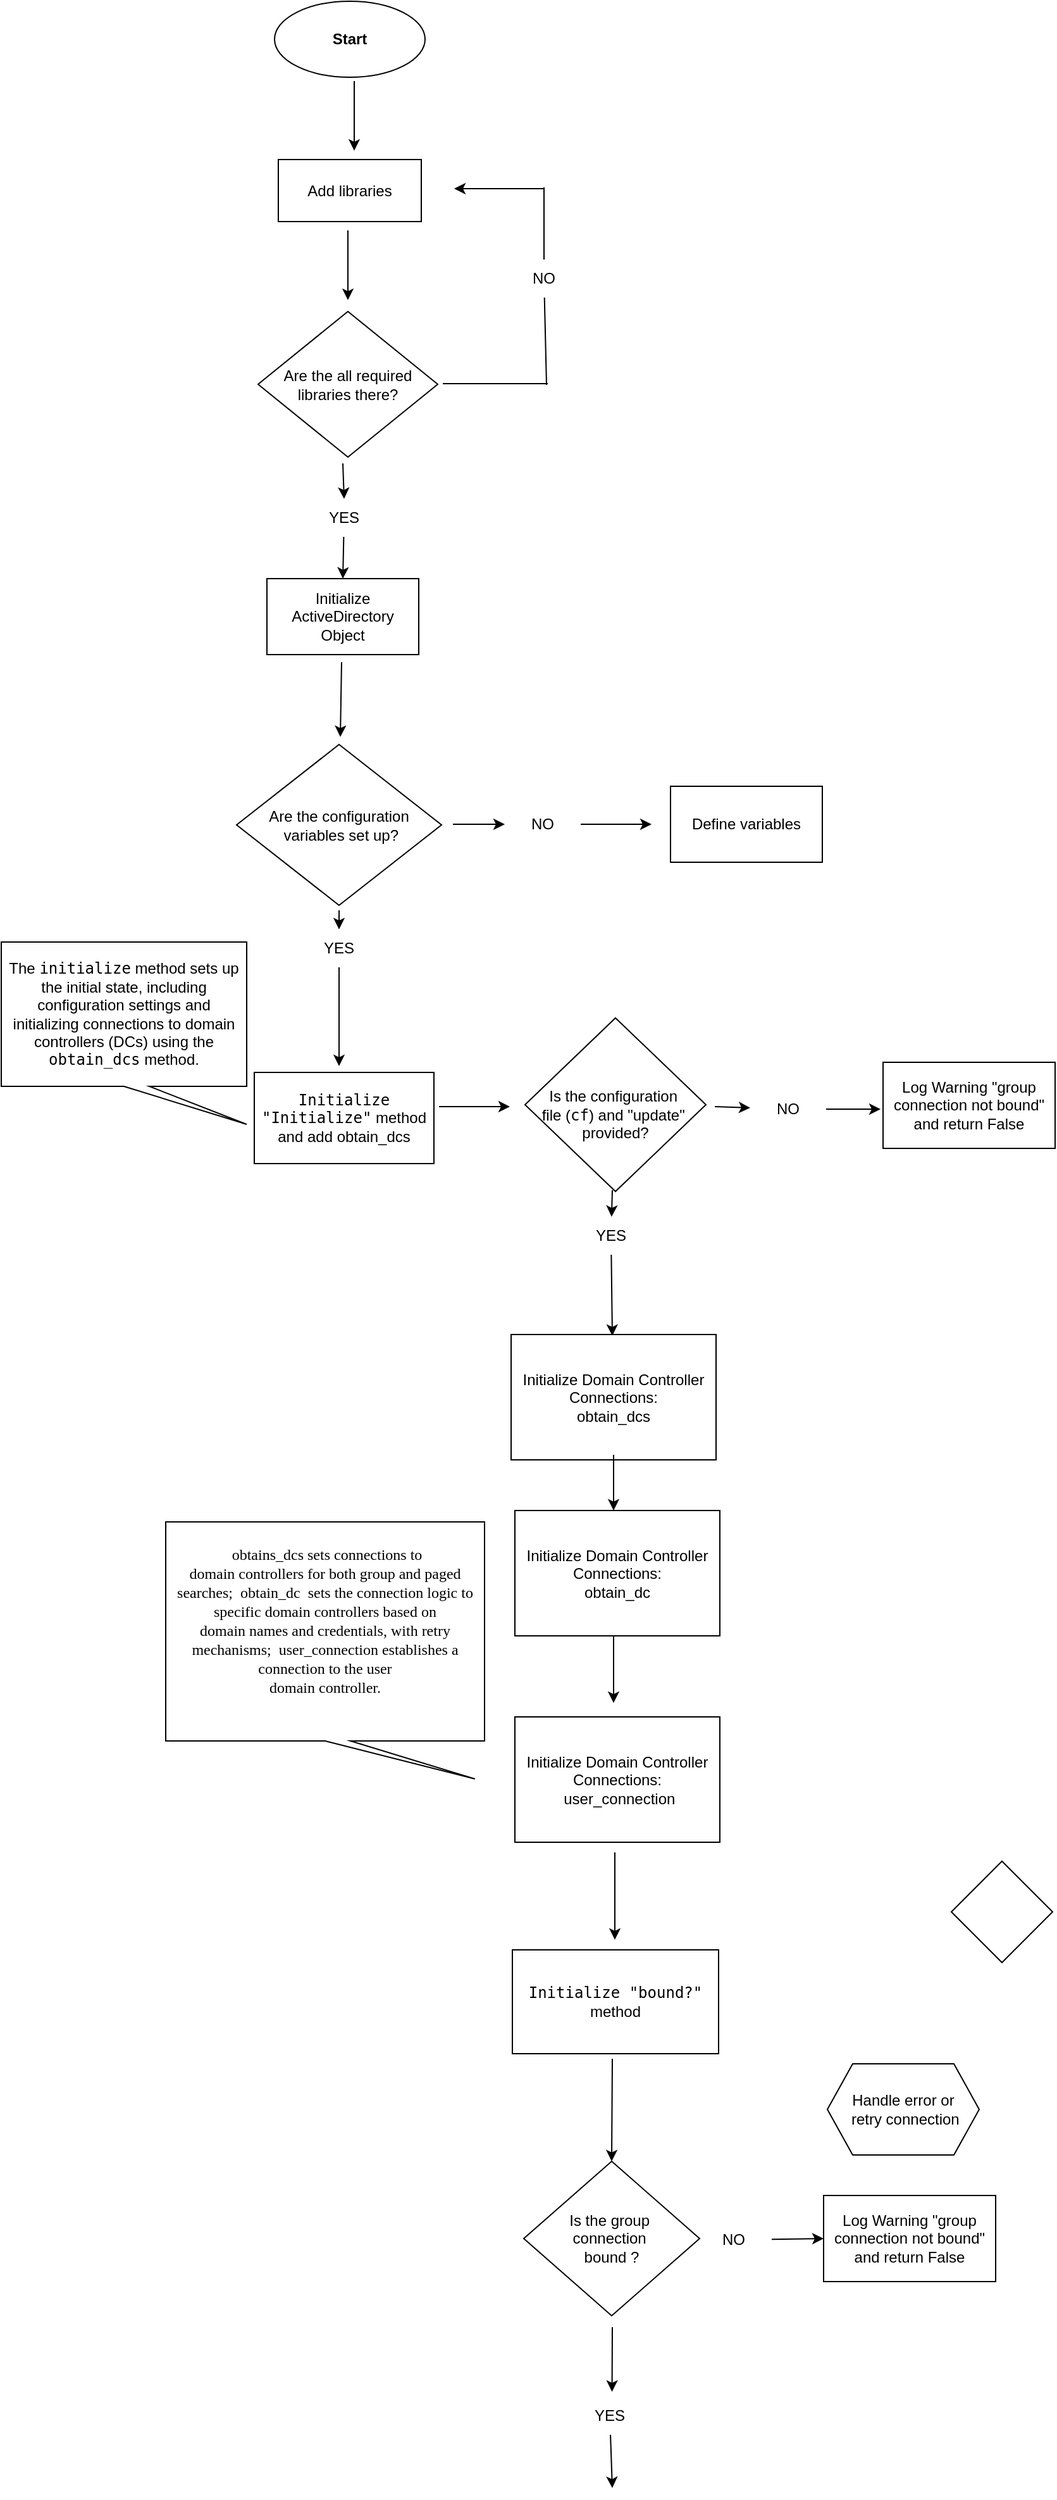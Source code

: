 <mxfile version="24.6.2" type="github">
  <diagram name="Page-1" id="nrMohRXkfmWptk8Ia3cE">
    <mxGraphModel dx="3600" dy="2730" grid="1" gridSize="1" guides="1" tooltips="1" connect="1" arrows="1" fold="1" page="1" pageScale="1" pageWidth="850" pageHeight="1100" math="0" shadow="0">
      <root>
        <mxCell id="0" />
        <mxCell id="1" parent="0" />
        <mxCell id="9EuuWl_7FSERNrRJokhg-1" value="Start" style="ellipse;whiteSpace=wrap;html=1;fontStyle=1" parent="1" vertex="1">
          <mxGeometry x="-1662" y="-2192" width="119" height="60" as="geometry" />
        </mxCell>
        <mxCell id="v-x-NIrhz4WuDyH8p8N3-1" value="Are the all required libraries there?" style="rhombus;whiteSpace=wrap;html=1;" vertex="1" parent="1">
          <mxGeometry x="-1675" y="-1947" width="142" height="115" as="geometry" />
        </mxCell>
        <mxCell id="v-x-NIrhz4WuDyH8p8N3-3" value="" style="endArrow=classic;html=1;rounded=0;" edge="1" parent="1">
          <mxGeometry width="50" height="50" relative="1" as="geometry">
            <mxPoint x="-1599" y="-2129" as="sourcePoint" />
            <mxPoint x="-1599" y="-2074" as="targetPoint" />
          </mxGeometry>
        </mxCell>
        <mxCell id="v-x-NIrhz4WuDyH8p8N3-6" value="Add libraries" style="rounded=0;whiteSpace=wrap;html=1;" vertex="1" parent="1">
          <mxGeometry x="-1659" y="-2067" width="113" height="49" as="geometry" />
        </mxCell>
        <mxCell id="v-x-NIrhz4WuDyH8p8N3-7" value="" style="endArrow=classic;html=1;rounded=0;" edge="1" parent="1">
          <mxGeometry width="50" height="50" relative="1" as="geometry">
            <mxPoint x="-1604" y="-2011" as="sourcePoint" />
            <mxPoint x="-1604" y="-1956" as="targetPoint" />
          </mxGeometry>
        </mxCell>
        <mxCell id="v-x-NIrhz4WuDyH8p8N3-11" value="" style="endArrow=none;html=1;rounded=0;" edge="1" parent="1">
          <mxGeometry width="50" height="50" relative="1" as="geometry">
            <mxPoint x="-1529" y="-1890" as="sourcePoint" />
            <mxPoint x="-1446" y="-1890" as="targetPoint" />
          </mxGeometry>
        </mxCell>
        <mxCell id="v-x-NIrhz4WuDyH8p8N3-12" value="" style="endArrow=none;html=1;rounded=0;" edge="1" parent="1" source="v-x-NIrhz4WuDyH8p8N3-10">
          <mxGeometry width="50" height="50" relative="1" as="geometry">
            <mxPoint x="-1447" y="-1889" as="sourcePoint" />
            <mxPoint x="-1449" y="-2045" as="targetPoint" />
          </mxGeometry>
        </mxCell>
        <mxCell id="v-x-NIrhz4WuDyH8p8N3-13" value="" style="endArrow=classic;html=1;rounded=0;" edge="1" parent="1">
          <mxGeometry width="50" height="50" relative="1" as="geometry">
            <mxPoint x="-1449" y="-2044" as="sourcePoint" />
            <mxPoint x="-1520" y="-2044" as="targetPoint" />
          </mxGeometry>
        </mxCell>
        <mxCell id="v-x-NIrhz4WuDyH8p8N3-14" value="Initialize ActiveDirectory Object" style="rounded=0;whiteSpace=wrap;html=1;" vertex="1" parent="1">
          <mxGeometry x="-1668" y="-1736" width="120" height="60" as="geometry" />
        </mxCell>
        <mxCell id="v-x-NIrhz4WuDyH8p8N3-15" value="" style="endArrow=classic;html=1;rounded=0;entryX=0.5;entryY=0;entryDx=0;entryDy=0;" edge="1" parent="1" source="v-x-NIrhz4WuDyH8p8N3-18" target="v-x-NIrhz4WuDyH8p8N3-14">
          <mxGeometry width="50" height="50" relative="1" as="geometry">
            <mxPoint x="-1608" y="-1827" as="sourcePoint" />
            <mxPoint x="-1608" y="-1772" as="targetPoint" />
          </mxGeometry>
        </mxCell>
        <mxCell id="v-x-NIrhz4WuDyH8p8N3-17" value="" style="endArrow=none;html=1;rounded=0;" edge="1" parent="1" target="v-x-NIrhz4WuDyH8p8N3-10">
          <mxGeometry width="50" height="50" relative="1" as="geometry">
            <mxPoint x="-1447" y="-1889" as="sourcePoint" />
            <mxPoint x="-1449" y="-2045" as="targetPoint" />
          </mxGeometry>
        </mxCell>
        <mxCell id="v-x-NIrhz4WuDyH8p8N3-10" value="NO" style="text;html=1;align=center;verticalAlign=middle;whiteSpace=wrap;rounded=0;" vertex="1" parent="1">
          <mxGeometry x="-1479" y="-1988" width="60" height="30" as="geometry" />
        </mxCell>
        <mxCell id="v-x-NIrhz4WuDyH8p8N3-20" value="" style="endArrow=classic;html=1;rounded=0;entryX=0.5;entryY=0;entryDx=0;entryDy=0;" edge="1" parent="1" target="v-x-NIrhz4WuDyH8p8N3-18">
          <mxGeometry width="50" height="50" relative="1" as="geometry">
            <mxPoint x="-1608" y="-1827" as="sourcePoint" />
            <mxPoint x="-1608" y="-1736" as="targetPoint" />
          </mxGeometry>
        </mxCell>
        <mxCell id="v-x-NIrhz4WuDyH8p8N3-18" value="YES" style="text;html=1;align=center;verticalAlign=middle;whiteSpace=wrap;rounded=0;" vertex="1" parent="1">
          <mxGeometry x="-1637" y="-1799" width="60" height="30" as="geometry" />
        </mxCell>
        <mxCell id="v-x-NIrhz4WuDyH8p8N3-21" value="&lt;div&gt;Are the configuration&lt;/div&gt;&lt;div&gt;&amp;nbsp;variables set up? &lt;/div&gt;" style="rhombus;whiteSpace=wrap;html=1;" vertex="1" parent="1">
          <mxGeometry x="-1692" y="-1605" width="162" height="127" as="geometry" />
        </mxCell>
        <mxCell id="v-x-NIrhz4WuDyH8p8N3-22" value="" style="endArrow=classic;html=1;rounded=0;" edge="1" parent="1">
          <mxGeometry width="50" height="50" relative="1" as="geometry">
            <mxPoint x="-1609" y="-1670" as="sourcePoint" />
            <mxPoint x="-1610" y="-1611" as="targetPoint" />
          </mxGeometry>
        </mxCell>
        <mxCell id="v-x-NIrhz4WuDyH8p8N3-23" value="" style="endArrow=classic;html=1;rounded=0;" edge="1" parent="1" source="v-x-NIrhz4WuDyH8p8N3-25">
          <mxGeometry width="50" height="50" relative="1" as="geometry">
            <mxPoint x="-1521" y="-1542" as="sourcePoint" />
            <mxPoint x="-1364" y="-1542" as="targetPoint" />
          </mxGeometry>
        </mxCell>
        <mxCell id="v-x-NIrhz4WuDyH8p8N3-24" value="" style="endArrow=classic;html=1;rounded=0;" edge="1" parent="1" source="v-x-NIrhz4WuDyH8p8N3-29">
          <mxGeometry width="50" height="50" relative="1" as="geometry">
            <mxPoint x="-1611" y="-1474" as="sourcePoint" />
            <mxPoint x="-1611" y="-1351" as="targetPoint" />
          </mxGeometry>
        </mxCell>
        <mxCell id="v-x-NIrhz4WuDyH8p8N3-28" value="" style="endArrow=classic;html=1;rounded=0;" edge="1" parent="1" target="v-x-NIrhz4WuDyH8p8N3-25">
          <mxGeometry width="50" height="50" relative="1" as="geometry">
            <mxPoint x="-1521" y="-1542" as="sourcePoint" />
            <mxPoint x="-1364" y="-1542" as="targetPoint" />
          </mxGeometry>
        </mxCell>
        <mxCell id="v-x-NIrhz4WuDyH8p8N3-25" value="NO" style="text;html=1;align=center;verticalAlign=middle;whiteSpace=wrap;rounded=0;" vertex="1" parent="1">
          <mxGeometry x="-1480" y="-1557" width="60" height="30" as="geometry" />
        </mxCell>
        <mxCell id="v-x-NIrhz4WuDyH8p8N3-31" value="" style="endArrow=classic;html=1;rounded=0;" edge="1" parent="1" target="v-x-NIrhz4WuDyH8p8N3-29">
          <mxGeometry width="50" height="50" relative="1" as="geometry">
            <mxPoint x="-1611" y="-1474" as="sourcePoint" />
            <mxPoint x="-1611" y="-1351" as="targetPoint" />
          </mxGeometry>
        </mxCell>
        <mxCell id="v-x-NIrhz4WuDyH8p8N3-29" value="YES" style="text;html=1;align=center;verticalAlign=middle;whiteSpace=wrap;rounded=0;" vertex="1" parent="1">
          <mxGeometry x="-1641" y="-1459" width="60" height="30" as="geometry" />
        </mxCell>
        <mxCell id="v-x-NIrhz4WuDyH8p8N3-32" value="Define variables" style="rounded=0;whiteSpace=wrap;html=1;" vertex="1" parent="1">
          <mxGeometry x="-1349" y="-1572" width="120" height="60" as="geometry" />
        </mxCell>
        <mxCell id="v-x-NIrhz4WuDyH8p8N3-35" value="" style="endArrow=classic;html=1;rounded=0;" edge="1" parent="1">
          <mxGeometry width="50" height="50" relative="1" as="geometry">
            <mxPoint x="-1532" y="-1319" as="sourcePoint" />
            <mxPoint x="-1476" y="-1319" as="targetPoint" />
          </mxGeometry>
        </mxCell>
        <mxCell id="v-x-NIrhz4WuDyH8p8N3-36" value="" style="endArrow=classic;html=1;rounded=0;" edge="1" parent="1" source="v-x-NIrhz4WuDyH8p8N3-38">
          <mxGeometry width="50" height="50" relative="1" as="geometry">
            <mxPoint x="-1312" y="-1319" as="sourcePoint" />
            <mxPoint x="-1183" y="-1317" as="targetPoint" />
          </mxGeometry>
        </mxCell>
        <mxCell id="v-x-NIrhz4WuDyH8p8N3-37" value="" style="endArrow=classic;html=1;rounded=0;" edge="1" parent="1" source="v-x-NIrhz4WuDyH8p8N3-41">
          <mxGeometry width="50" height="50" relative="1" as="geometry">
            <mxPoint x="-1395" y="-1253" as="sourcePoint" />
            <mxPoint x="-1395" y="-1138" as="targetPoint" />
          </mxGeometry>
        </mxCell>
        <mxCell id="v-x-NIrhz4WuDyH8p8N3-39" value="" style="endArrow=classic;html=1;rounded=0;" edge="1" parent="1" target="v-x-NIrhz4WuDyH8p8N3-38">
          <mxGeometry width="50" height="50" relative="1" as="geometry">
            <mxPoint x="-1314" y="-1319" as="sourcePoint" />
            <mxPoint x="-1183" y="-1319" as="targetPoint" />
          </mxGeometry>
        </mxCell>
        <mxCell id="v-x-NIrhz4WuDyH8p8N3-38" value="NO" style="text;html=1;align=center;verticalAlign=middle;whiteSpace=wrap;rounded=0;" vertex="1" parent="1">
          <mxGeometry x="-1286" y="-1332" width="60" height="30" as="geometry" />
        </mxCell>
        <mxCell id="v-x-NIrhz4WuDyH8p8N3-42" value="" style="endArrow=classic;html=1;rounded=0;" edge="1" parent="1" target="v-x-NIrhz4WuDyH8p8N3-41">
          <mxGeometry width="50" height="50" relative="1" as="geometry">
            <mxPoint x="-1395" y="-1253" as="sourcePoint" />
            <mxPoint x="-1395" y="-1138" as="targetPoint" />
          </mxGeometry>
        </mxCell>
        <mxCell id="v-x-NIrhz4WuDyH8p8N3-41" value="YES" style="text;html=1;align=center;verticalAlign=middle;whiteSpace=wrap;rounded=0;" vertex="1" parent="1">
          <mxGeometry x="-1426" y="-1232" width="60" height="30" as="geometry" />
        </mxCell>
        <mxCell id="v-x-NIrhz4WuDyH8p8N3-43" value="Log Warning &quot;group connection               not bound&quot; and return False " style="rounded=0;whiteSpace=wrap;html=1;" vertex="1" parent="1">
          <mxGeometry x="-1181" y="-1354" width="136" height="68" as="geometry" />
        </mxCell>
        <mxCell id="v-x-NIrhz4WuDyH8p8N3-44" value="&lt;div&gt;Initialize Domain Controller Connections:&lt;/div&gt;&lt;div&gt;obtain_dcs&lt;br&gt;&lt;/div&gt;" style="rounded=0;whiteSpace=wrap;html=1;" vertex="1" parent="1">
          <mxGeometry x="-1475" y="-1139" width="162" height="99" as="geometry" />
        </mxCell>
        <mxCell id="v-x-NIrhz4WuDyH8p8N3-45" value="&lt;div&gt;Handle error or&lt;/div&gt;&lt;div&gt;&amp;nbsp;retry connection&lt;/div&gt;" style="shape=hexagon;perimeter=hexagonPerimeter2;whiteSpace=wrap;html=1;fixedSize=1;" vertex="1" parent="1">
          <mxGeometry x="-1225" y="-563" width="120" height="72" as="geometry" />
        </mxCell>
        <mxCell id="v-x-NIrhz4WuDyH8p8N3-46" value="&lt;code&gt;Initialize &quot;Initialize&quot;&lt;/code&gt; method and add obtain_dcs" style="rounded=0;whiteSpace=wrap;html=1;" vertex="1" parent="1">
          <mxGeometry x="-1678" y="-1346" width="142" height="72" as="geometry" />
        </mxCell>
        <mxCell id="v-x-NIrhz4WuDyH8p8N3-47" value="&lt;div&gt;Is the group&amp;nbsp;&lt;/div&gt;&lt;div&gt;connection&amp;nbsp;&lt;/div&gt;&lt;div&gt;bound ?&lt;/div&gt;" style="rhombus;whiteSpace=wrap;html=1;" vertex="1" parent="1">
          <mxGeometry x="-1465" y="-486" width="139" height="122" as="geometry" />
        </mxCell>
        <mxCell id="v-x-NIrhz4WuDyH8p8N3-48" value="&lt;br&gt;&lt;div&gt;Is the configuration&amp;nbsp;&lt;/div&gt;&lt;div&gt;file (&lt;code&gt;cf&lt;/code&gt;) and &quot;update&quot;&amp;nbsp; provided?&lt;/div&gt;" style="rhombus;whiteSpace=wrap;html=1;" vertex="1" parent="1">
          <mxGeometry x="-1464" y="-1389" width="143" height="137" as="geometry" />
        </mxCell>
        <mxCell id="v-x-NIrhz4WuDyH8p8N3-52" value="Log Warning &quot;group connection               not bound&quot; and return False " style="rounded=0;whiteSpace=wrap;html=1;" vertex="1" parent="1">
          <mxGeometry x="-1228" y="-459" width="136" height="68" as="geometry" />
        </mxCell>
        <mxCell id="v-x-NIrhz4WuDyH8p8N3-53" value="" style="endArrow=classic;html=1;rounded=0;entryX=0.5;entryY=0;entryDx=0;entryDy=0;" edge="1" parent="1" target="v-x-NIrhz4WuDyH8p8N3-47">
          <mxGeometry width="50" height="50" relative="1" as="geometry">
            <mxPoint x="-1395" y="-567" as="sourcePoint" />
            <mxPoint x="-1391" y="-977" as="targetPoint" />
          </mxGeometry>
        </mxCell>
        <mxCell id="v-x-NIrhz4WuDyH8p8N3-55" value="" style="endArrow=classic;html=1;rounded=0;" edge="1" parent="1" source="v-x-NIrhz4WuDyH8p8N3-59">
          <mxGeometry width="50" height="50" relative="1" as="geometry">
            <mxPoint x="-1391" y="-835" as="sourcePoint" />
            <mxPoint x="-1395" y="-228" as="targetPoint" />
          </mxGeometry>
        </mxCell>
        <mxCell id="v-x-NIrhz4WuDyH8p8N3-56" value="" style="endArrow=classic;html=1;rounded=0;entryX=0;entryY=0.5;entryDx=0;entryDy=0;" edge="1" parent="1" source="v-x-NIrhz4WuDyH8p8N3-57" target="v-x-NIrhz4WuDyH8p8N3-52">
          <mxGeometry width="50" height="50" relative="1" as="geometry">
            <mxPoint x="-1317" y="-895" as="sourcePoint" />
            <mxPoint x="-1245" y="-895" as="targetPoint" />
          </mxGeometry>
        </mxCell>
        <mxCell id="v-x-NIrhz4WuDyH8p8N3-58" value="" style="endArrow=classic;html=1;rounded=0;" edge="1" parent="1">
          <mxGeometry width="50" height="50" relative="1" as="geometry">
            <mxPoint x="-1394" y="-902" as="sourcePoint" />
            <mxPoint x="-1394" y="-848" as="targetPoint" />
          </mxGeometry>
        </mxCell>
        <mxCell id="v-x-NIrhz4WuDyH8p8N3-57" value="NO" style="text;html=1;align=center;verticalAlign=middle;whiteSpace=wrap;rounded=0;" vertex="1" parent="1">
          <mxGeometry x="-1329" y="-439" width="60" height="30" as="geometry" />
        </mxCell>
        <mxCell id="v-x-NIrhz4WuDyH8p8N3-60" value="" style="endArrow=classic;html=1;rounded=0;" edge="1" parent="1">
          <mxGeometry width="50" height="50" relative="1" as="geometry">
            <mxPoint x="-1395" y="-355" as="sourcePoint" />
            <mxPoint x="-1395.228" y="-304" as="targetPoint" />
          </mxGeometry>
        </mxCell>
        <mxCell id="v-x-NIrhz4WuDyH8p8N3-59" value="YES" style="text;html=1;align=center;verticalAlign=middle;whiteSpace=wrap;rounded=0;" vertex="1" parent="1">
          <mxGeometry x="-1427" y="-300" width="60" height="30" as="geometry" />
        </mxCell>
        <mxCell id="v-x-NIrhz4WuDyH8p8N3-61" value="&lt;code&gt;Initialize &quot;bound?&quot;&lt;/code&gt; method " style="rounded=0;whiteSpace=wrap;html=1;" vertex="1" parent="1">
          <mxGeometry x="-1474" y="-653" width="163" height="82" as="geometry" />
        </mxCell>
        <mxCell id="v-x-NIrhz4WuDyH8p8N3-62" value="" style="rhombus;whiteSpace=wrap;html=1;" vertex="1" parent="1">
          <mxGeometry x="-1127" y="-723" width="80" height="80" as="geometry" />
        </mxCell>
        <mxCell id="v-x-NIrhz4WuDyH8p8N3-64" value="&lt;p style=&quot;margin-bottom: 0in; line-height: normal;&quot; class=&quot;MsoListParagraphCxSpFirst&quot;&gt;&lt;font face=&quot;Times New Roman&quot; style=&quot;font-size: 12px;&quot;&gt;&lt;span style=&quot;mso-spacerun:yes&quot;&gt;&amp;nbsp;&lt;/span&gt;obtains_dcs sets connections to&lt;br&gt;&lt;/font&gt;&lt;font face=&quot;Ow1QU9wGXKOwq4E5nagK&quot; style=&quot;font-size: 12px;&quot;&gt;domain controllers for both group and paged searches;&amp;nbsp; obtain_dc&amp;nbsp; sets the connection logic to specific domain controllers based on&lt;/font&gt;&lt;br&gt;&lt;font face=&quot;Ow1QU9wGXKOwq4E5nagK&quot; style=&quot;font-size: 12px;&quot;&gt;domain names and credentials, with retry mechanisms;&amp;nbsp; &lt;span style=&quot;line-height: 115%;&quot;&gt;user_connection&lt;/span&gt; establishes a connection to the user&lt;br&gt;domain controller.&lt;/font&gt;&lt;/p&gt;&lt;br&gt;&lt;div&gt;&lt;br&gt;&lt;/div&gt;" style="shape=callout;whiteSpace=wrap;html=1;perimeter=calloutPerimeter;position2=0.97;" vertex="1" parent="1">
          <mxGeometry x="-1748" y="-991" width="252" height="203" as="geometry" />
        </mxCell>
        <mxCell id="v-x-NIrhz4WuDyH8p8N3-65" value="&lt;div&gt;Initialize Domain Controller Connections:&lt;/div&gt;&lt;div&gt;obtain_dc&lt;br&gt;&lt;/div&gt;" style="rounded=0;whiteSpace=wrap;html=1;" vertex="1" parent="1">
          <mxGeometry x="-1472" y="-1000" width="162" height="99" as="geometry" />
        </mxCell>
        <mxCell id="v-x-NIrhz4WuDyH8p8N3-66" value="&lt;div&gt;Initialize Domain Controller Connections:&lt;/div&gt;&lt;div&gt;&amp;nbsp;user_connection&lt;/div&gt;" style="rounded=0;whiteSpace=wrap;html=1;" vertex="1" parent="1">
          <mxGeometry x="-1472" y="-837" width="162" height="99" as="geometry" />
        </mxCell>
        <mxCell id="v-x-NIrhz4WuDyH8p8N3-69" value="" style="endArrow=classic;html=1;rounded=0;" edge="1" parent="1">
          <mxGeometry width="50" height="50" relative="1" as="geometry">
            <mxPoint x="-1393" y="-730" as="sourcePoint" />
            <mxPoint x="-1393" y="-661" as="targetPoint" />
          </mxGeometry>
        </mxCell>
        <mxCell id="v-x-NIrhz4WuDyH8p8N3-70" value="" style="endArrow=classic;html=1;rounded=0;" edge="1" parent="1">
          <mxGeometry width="50" height="50" relative="1" as="geometry">
            <mxPoint x="-1394" y="-1044" as="sourcePoint" />
            <mxPoint x="-1394" y="-1000" as="targetPoint" />
          </mxGeometry>
        </mxCell>
        <mxCell id="v-x-NIrhz4WuDyH8p8N3-71" value="The &lt;code&gt;initialize&lt;/code&gt; method sets up the initial state, including configuration settings and initializing connections to domain controllers (DCs) using the &lt;code&gt;obtain_dcs&lt;/code&gt; method." style="shape=callout;whiteSpace=wrap;html=1;perimeter=calloutPerimeter;position2=1;" vertex="1" parent="1">
          <mxGeometry x="-1878" y="-1449" width="194" height="144" as="geometry" />
        </mxCell>
      </root>
    </mxGraphModel>
  </diagram>
</mxfile>
